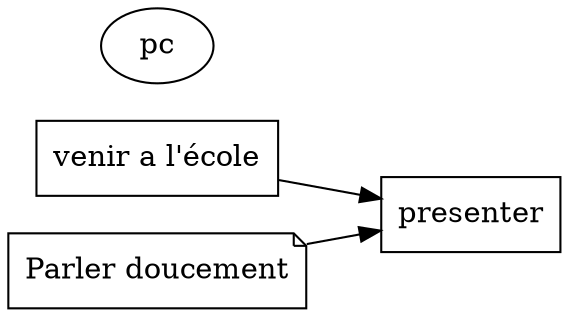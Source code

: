 
digraph "demo" {
  rankdir=LR;
  concentrate=true;

  // 1) tâches
  node [shape=box];
  "presenter";
  "venir a l'école";

  // 2) séquences de travail avec affichage du type et point-virgule
  "venir a l'école" -> "presenter" 
  // 3) ressources
  node [shape=ellipse];
  "pc" 
  // 4) allocations de ressources

  // 5) guidance
  node [shape=note];
  "Parler doucement";
      "Parler doucement" -> "presenter" 
}

